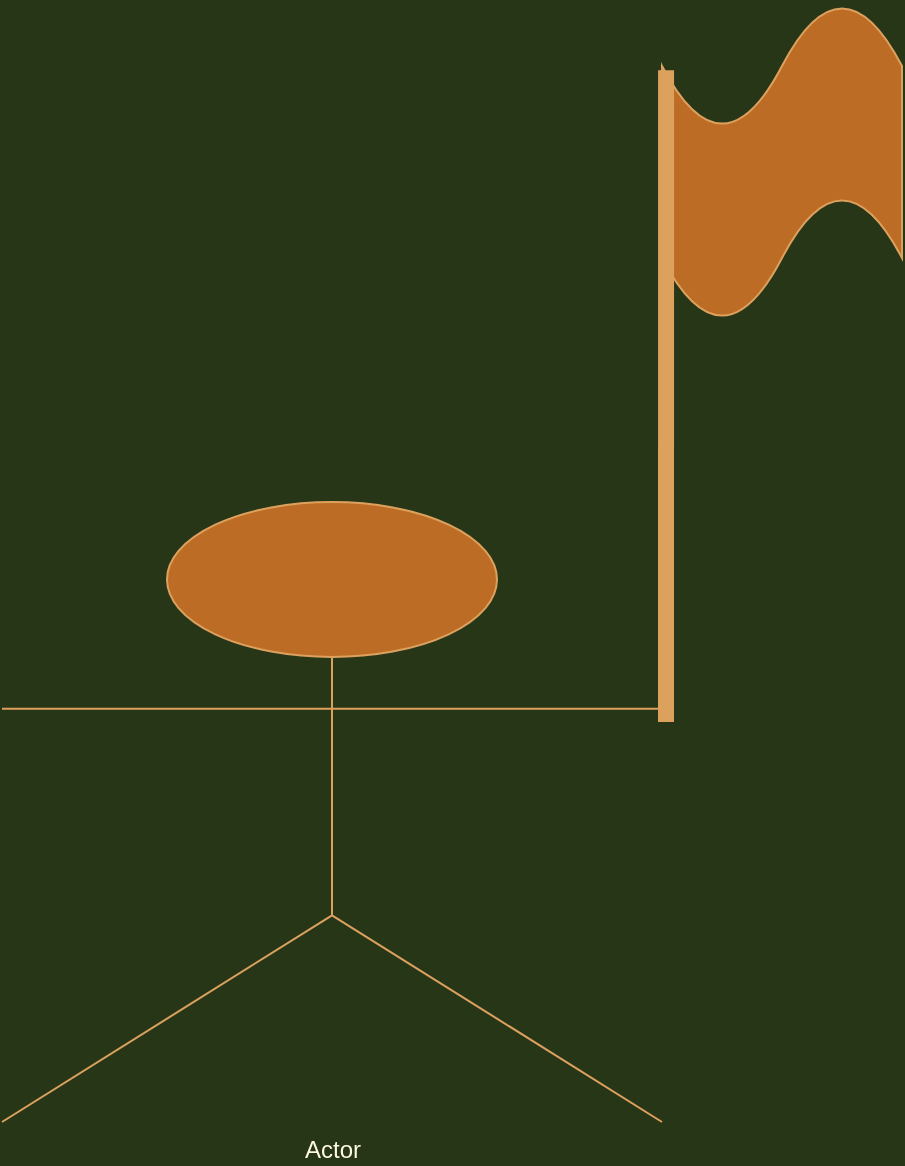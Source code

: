 <mxfile version="15.0.6" type="github">
  <diagram id="CjyDBgkY8oRkE1PANgcw" name="Page-1">
    <mxGraphModel dx="1422" dy="794" grid="1" gridSize="10" guides="1" tooltips="1" connect="1" arrows="1" fold="1" page="1" pageScale="1" pageWidth="827" pageHeight="1169" background="#283618" math="0" shadow="0">
      <root>
        <mxCell id="0" />
        <mxCell id="1" parent="0" />
        <mxCell id="r_-nPe3oaqjPJJ3IHo1B-2" value="" style="shape=tape;whiteSpace=wrap;html=1;rounded=0;sketch=0;fontColor=#FEFAE0;strokeColor=#DDA15E;fillColor=#BC6C25;" parent="1" vertex="1">
          <mxGeometry x="440" y="200" width="120" height="160" as="geometry" />
        </mxCell>
        <mxCell id="r_-nPe3oaqjPJJ3IHo1B-3" value="" style="endArrow=none;html=1;fontColor=#FEFAE0;strokeColor=#DDA15E;strokeWidth=8;fillColor=#BC6C25;entryX=0.017;entryY=0.213;entryDx=0;entryDy=0;entryPerimeter=0;labelBackgroundColor=#283618;" parent="1" target="r_-nPe3oaqjPJJ3IHo1B-2" edge="1">
          <mxGeometry width="50" height="50" relative="1" as="geometry">
            <mxPoint x="442" y="560" as="sourcePoint" />
            <mxPoint x="450" y="250" as="targetPoint" />
          </mxGeometry>
        </mxCell>
        <mxCell id="r_-nPe3oaqjPJJ3IHo1B-4" value="Actor" style="shape=umlActor;verticalLabelPosition=bottom;verticalAlign=top;html=1;outlineConnect=0;rounded=0;sketch=0;fontColor=#FEFAE0;strokeColor=#DDA15E;fillColor=#BC6C25;" parent="1" vertex="1">
          <mxGeometry x="110" y="450" width="330" height="310" as="geometry" />
        </mxCell>
      </root>
    </mxGraphModel>
  </diagram>
</mxfile>
